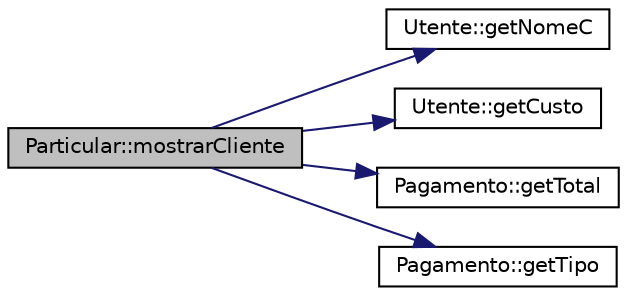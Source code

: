 digraph "Particular::mostrarCliente"
{
  edge [fontname="Helvetica",fontsize="10",labelfontname="Helvetica",labelfontsize="10"];
  node [fontname="Helvetica",fontsize="10",shape=record];
  rankdir="LR";
  Node5 [label="Particular::mostrarCliente",height=0.2,width=0.4,color="black", fillcolor="grey75", style="filled", fontcolor="black"];
  Node5 -> Node6 [color="midnightblue",fontsize="10",style="solid",fontname="Helvetica"];
  Node6 [label="Utente::getNomeC",height=0.2,width=0.4,color="black", fillcolor="white", style="filled",URL="$class_utente.html#acf7774c3e1475f740d598209c05dfedd",tooltip="função para obter o nome do utente "];
  Node5 -> Node7 [color="midnightblue",fontsize="10",style="solid",fontname="Helvetica"];
  Node7 [label="Utente::getCusto",height=0.2,width=0.4,color="black", fillcolor="white", style="filled",URL="$class_utente.html#a84d834bca51ce543c6e76234ba270f81",tooltip="função que calcula o valor a pagar pelo utente "];
  Node5 -> Node8 [color="midnightblue",fontsize="10",style="solid",fontname="Helvetica"];
  Node8 [label="Pagamento::getTotal",height=0.2,width=0.4,color="black", fillcolor="white", style="filled",URL="$class_pagamento.html#ade66d8c163ba2bc814c7565490377ba3",tooltip="função para obter valor a pagar "];
  Node5 -> Node9 [color="midnightblue",fontsize="10",style="solid",fontname="Helvetica"];
  Node9 [label="Pagamento::getTipo",height=0.2,width=0.4,color="black", fillcolor="white", style="filled",URL="$class_pagamento.html#a37e269bb02697d8c10cc9a60571c4bea",tooltip="função para obter tipo de pagamento "];
}
